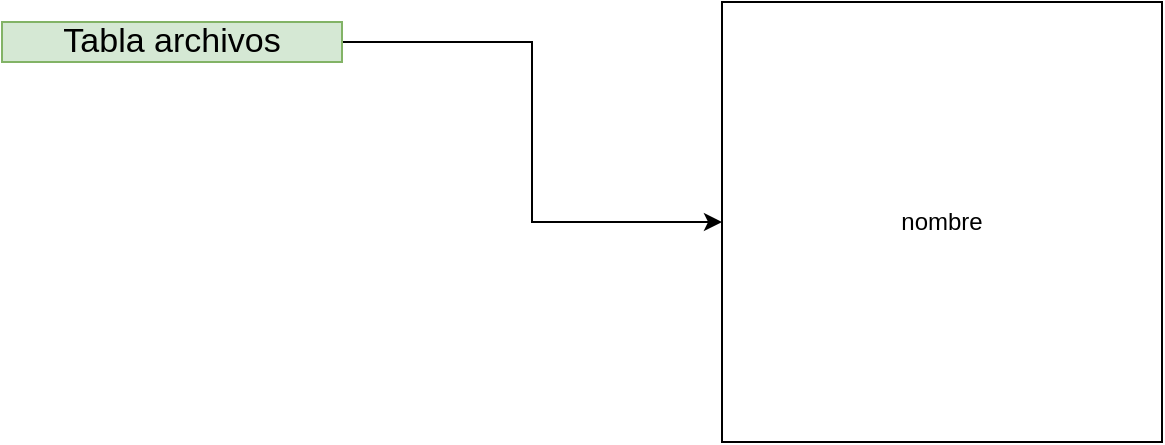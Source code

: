 <mxfile version="12.2.4"><diagram id="ToYg-lNX3H-3mbWwufWR"><mxGraphModel dx="837" dy="609" grid="1" gridSize="10" guides="1" tooltips="1" connect="1" arrows="1" fold="1" page="1" pageScale="1" pageWidth="850" pageHeight="1100" math="0" shadow="0"><root><mxCell id="0"/><mxCell id="1" parent="0"/><mxCell id="4" style="edgeStyle=orthogonalEdgeStyle;rounded=0;orthogonalLoop=1;jettySize=auto;html=1;" edge="1" parent="1" source="2" target="5"><mxGeometry relative="1" as="geometry"><mxPoint x="420" y="210" as="targetPoint"/></mxGeometry></mxCell><mxCell id="2" value="Tabla archivos" style="text;html=1;strokeColor=#82b366;fillColor=#d5e8d4;align=center;verticalAlign=middle;whiteSpace=wrap;rounded=0;strokeWidth=1;fontSize=17;" vertex="1" parent="1"><mxGeometry x="120" y="110" width="170" height="20" as="geometry"/></mxCell><mxCell id="5" value="nombre" style="whiteSpace=wrap;html=1;aspect=fixed;" vertex="1" parent="1"><mxGeometry x="480" y="100" width="220" height="220" as="geometry"/></mxCell></root></mxGraphModel></diagram></mxfile>